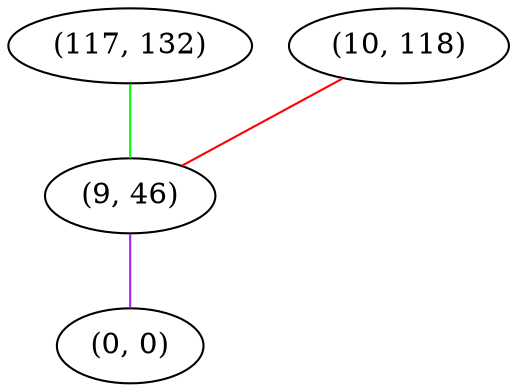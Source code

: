graph "" {
"(117, 132)";
"(10, 118)";
"(9, 46)";
"(0, 0)";
"(117, 132)" -- "(9, 46)"  [color=green, key=0, weight=2];
"(10, 118)" -- "(9, 46)"  [color=red, key=0, weight=1];
"(9, 46)" -- "(0, 0)"  [color=purple, key=0, weight=4];
}
